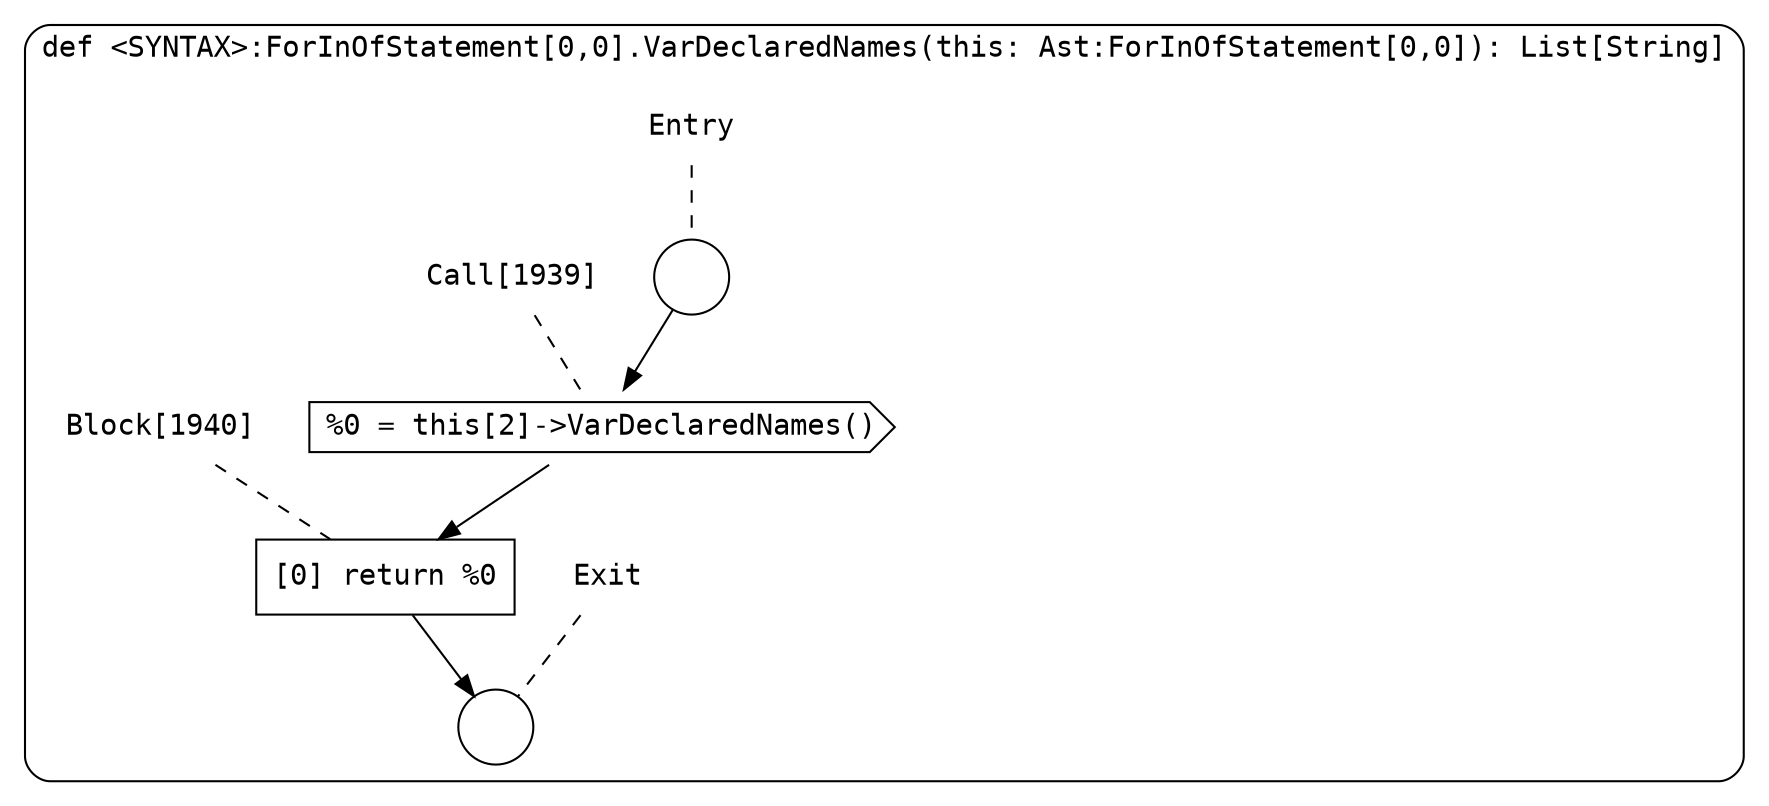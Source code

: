 digraph {
  graph [fontname = "Consolas"]
  node [fontname = "Consolas"]
  edge [fontname = "Consolas"]
  subgraph cluster350 {
    label = "def <SYNTAX>:ForInOfStatement[0,0].VarDeclaredNames(this: Ast:ForInOfStatement[0,0]): List[String]"
    style = rounded
    cluster350_entry_name [shape=none, label=<<font color="black">Entry</font>>]
    cluster350_entry_name -> cluster350_entry [arrowhead=none, color="black", style=dashed]
    cluster350_entry [shape=circle label=" " color="black" fillcolor="white" style=filled]
    cluster350_entry -> node1939 [color="black"]
    cluster350_exit_name [shape=none, label=<<font color="black">Exit</font>>]
    cluster350_exit_name -> cluster350_exit [arrowhead=none, color="black", style=dashed]
    cluster350_exit [shape=circle label=" " color="black" fillcolor="white" style=filled]
    node1939_name [shape=none, label=<<font color="black">Call[1939]</font>>]
    node1939_name -> node1939 [arrowhead=none, color="black", style=dashed]
    node1939 [shape=cds, label=<<font color="black">%0 = this[2]-&gt;VarDeclaredNames()</font>> color="black" fillcolor="white", style=filled]
    node1939 -> node1940 [color="black"]
    node1940_name [shape=none, label=<<font color="black">Block[1940]</font>>]
    node1940_name -> node1940 [arrowhead=none, color="black", style=dashed]
    node1940 [shape=box, label=<<font color="black">[0] return %0<BR ALIGN="LEFT"/></font>> color="black" fillcolor="white", style=filled]
    node1940 -> cluster350_exit [color="black"]
  }
}